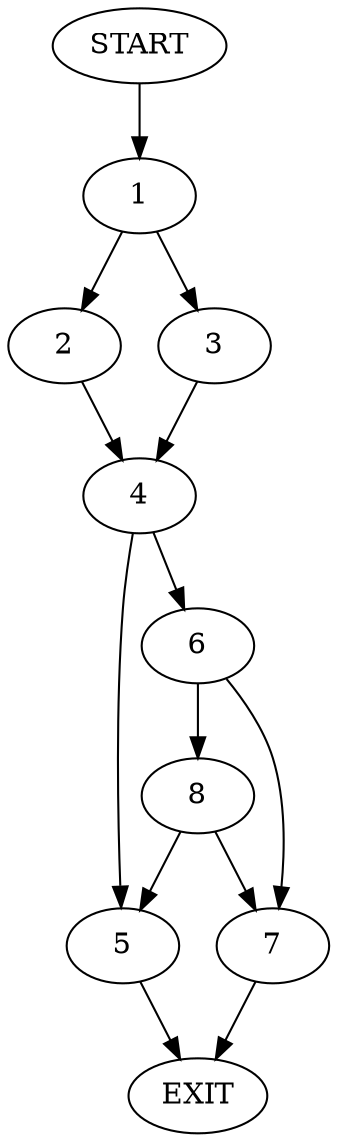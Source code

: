 digraph {
0 [label="START"]
9 [label="EXIT"]
0 -> 1
1 -> 2
1 -> 3
2 -> 4
3 -> 4
4 -> 5
4 -> 6
5 -> 9
6 -> 7
6 -> 8
7 -> 9
8 -> 7
8 -> 5
}
